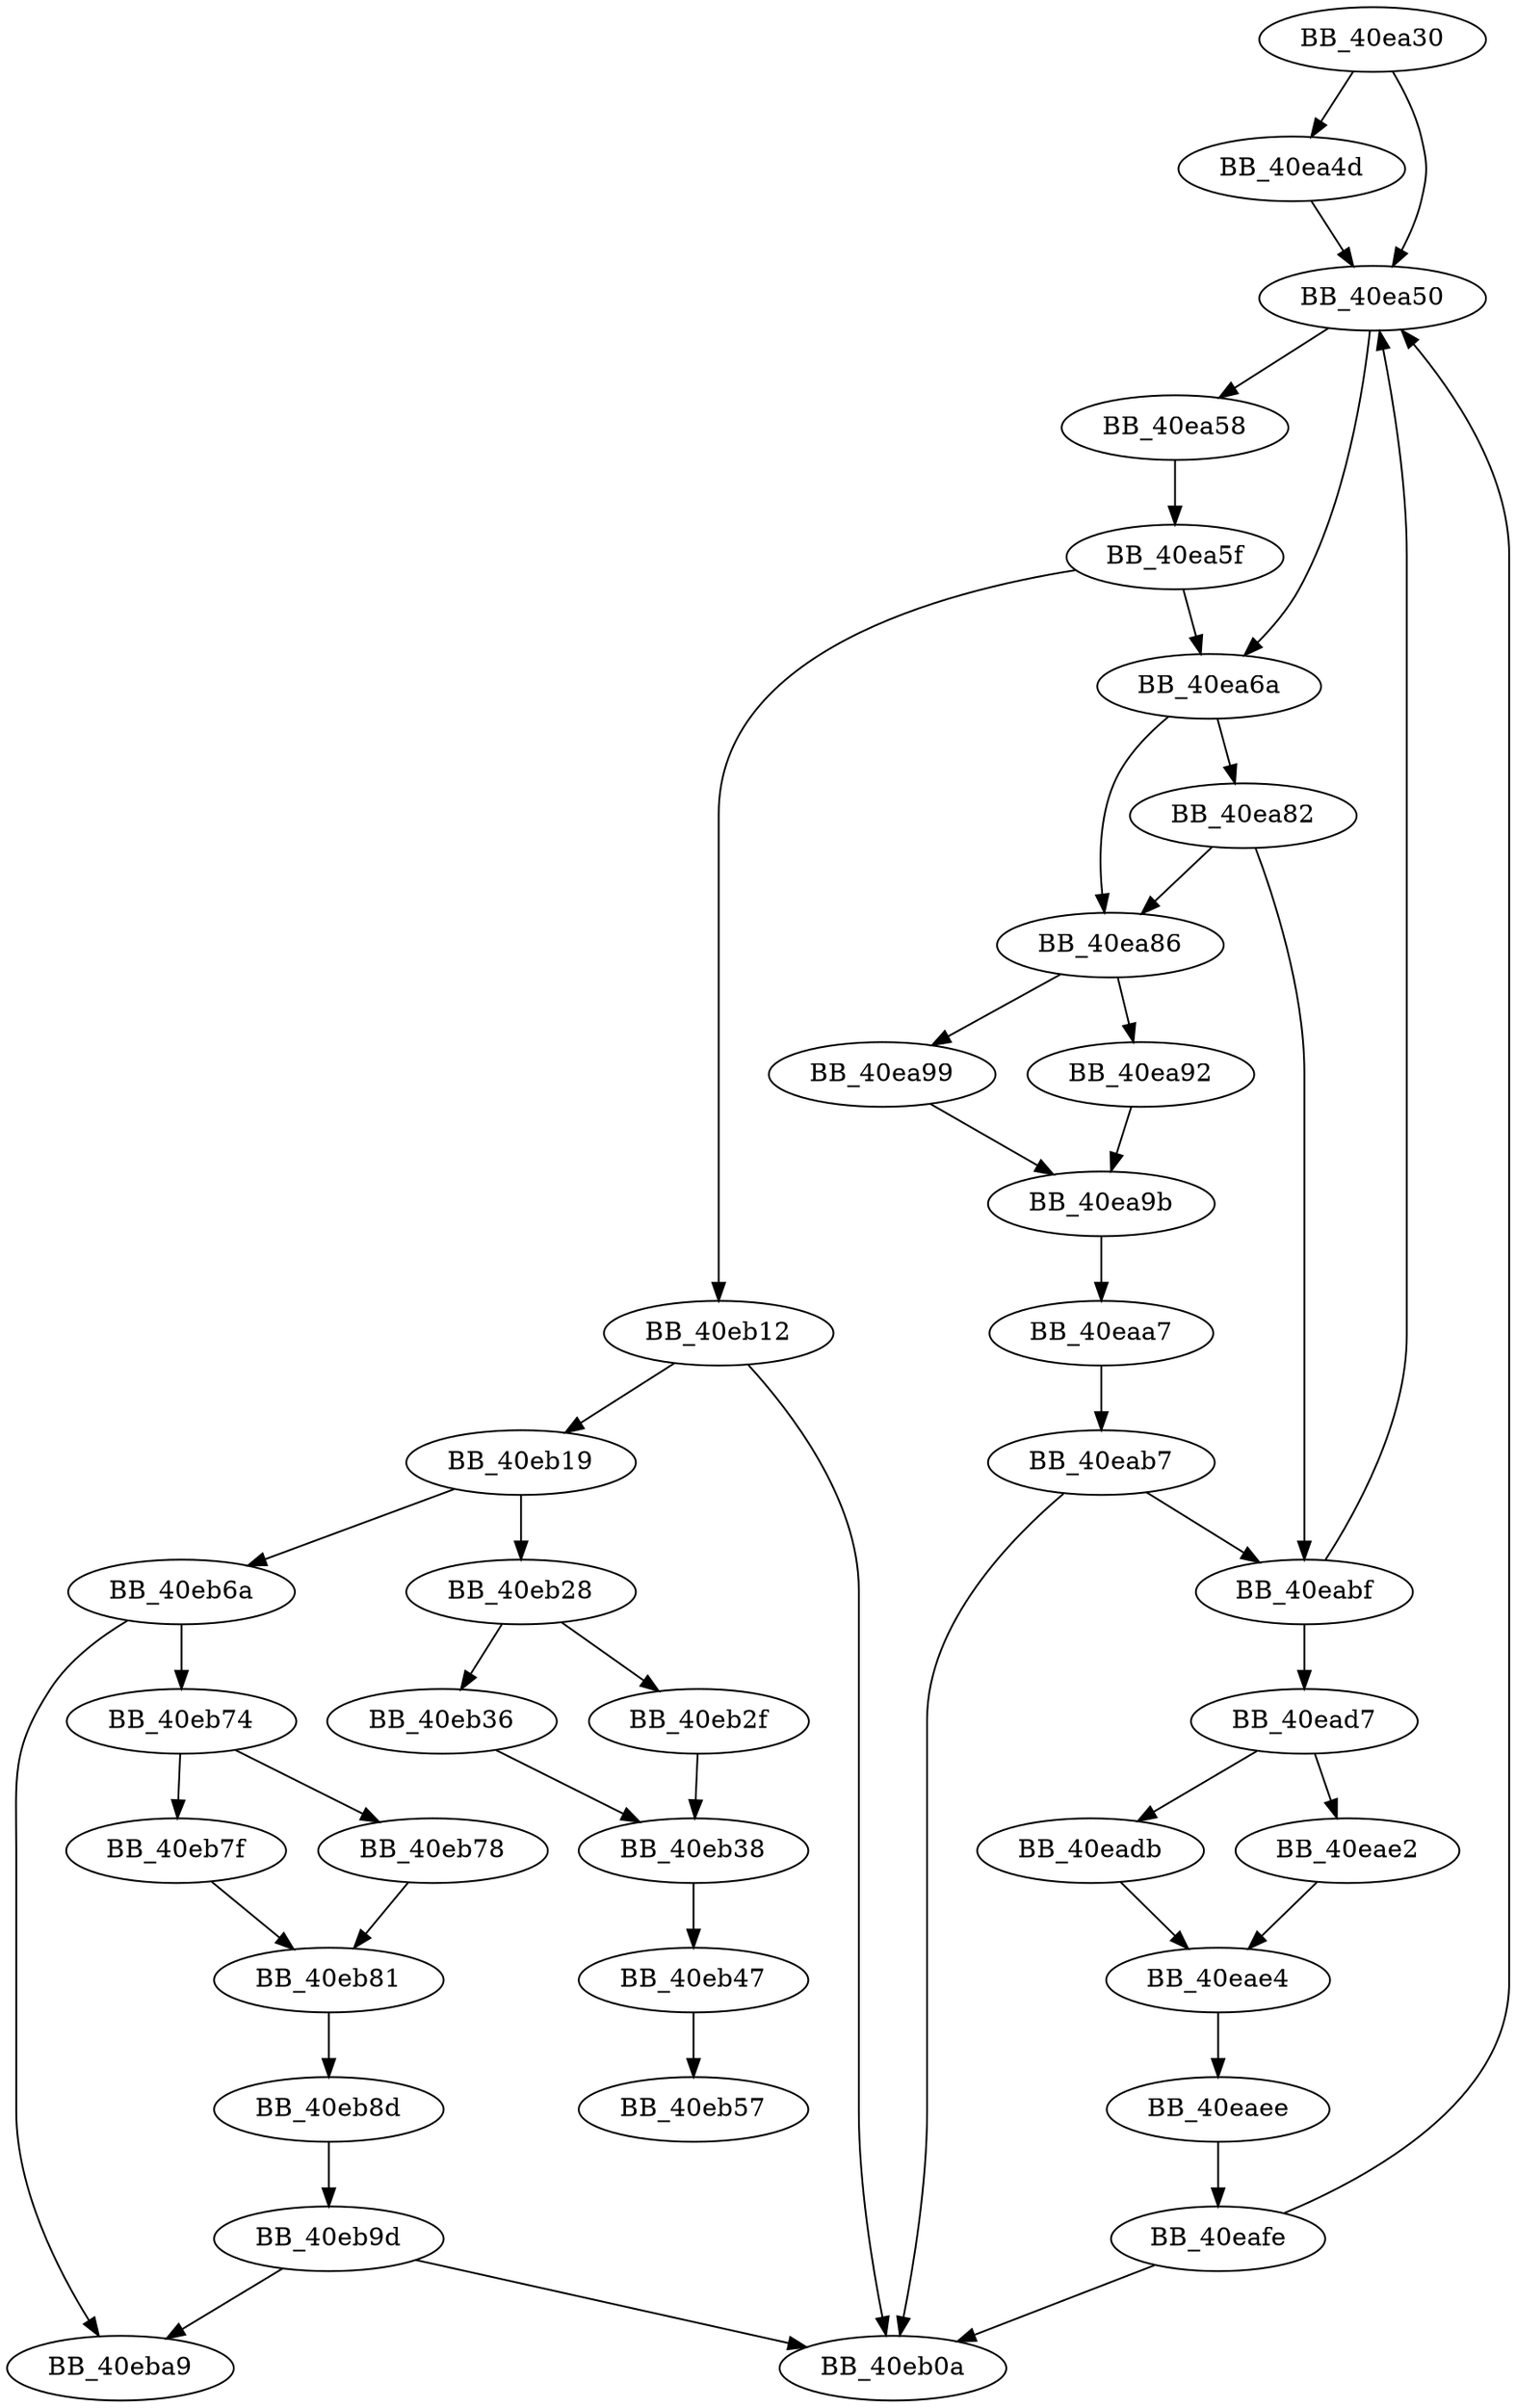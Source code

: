 DiGraph sub_40EA30{
BB_40ea30->BB_40ea4d
BB_40ea30->BB_40ea50
BB_40ea4d->BB_40ea50
BB_40ea50->BB_40ea58
BB_40ea50->BB_40ea6a
BB_40ea58->BB_40ea5f
BB_40ea5f->BB_40ea6a
BB_40ea5f->BB_40eb12
BB_40ea6a->BB_40ea82
BB_40ea6a->BB_40ea86
BB_40ea82->BB_40ea86
BB_40ea82->BB_40eabf
BB_40ea86->BB_40ea92
BB_40ea86->BB_40ea99
BB_40ea92->BB_40ea9b
BB_40ea99->BB_40ea9b
BB_40ea9b->BB_40eaa7
BB_40eaa7->BB_40eab7
BB_40eab7->BB_40eabf
BB_40eab7->BB_40eb0a
BB_40eabf->BB_40ea50
BB_40eabf->BB_40ead7
BB_40ead7->BB_40eadb
BB_40ead7->BB_40eae2
BB_40eadb->BB_40eae4
BB_40eae2->BB_40eae4
BB_40eae4->BB_40eaee
BB_40eaee->BB_40eafe
BB_40eafe->BB_40ea50
BB_40eafe->BB_40eb0a
BB_40eb12->BB_40eb0a
BB_40eb12->BB_40eb19
BB_40eb19->BB_40eb28
BB_40eb19->BB_40eb6a
BB_40eb28->BB_40eb2f
BB_40eb28->BB_40eb36
BB_40eb2f->BB_40eb38
BB_40eb36->BB_40eb38
BB_40eb38->BB_40eb47
BB_40eb47->BB_40eb57
BB_40eb6a->BB_40eb74
BB_40eb6a->BB_40eba9
BB_40eb74->BB_40eb78
BB_40eb74->BB_40eb7f
BB_40eb78->BB_40eb81
BB_40eb7f->BB_40eb81
BB_40eb81->BB_40eb8d
BB_40eb8d->BB_40eb9d
BB_40eb9d->BB_40eb0a
BB_40eb9d->BB_40eba9
}

